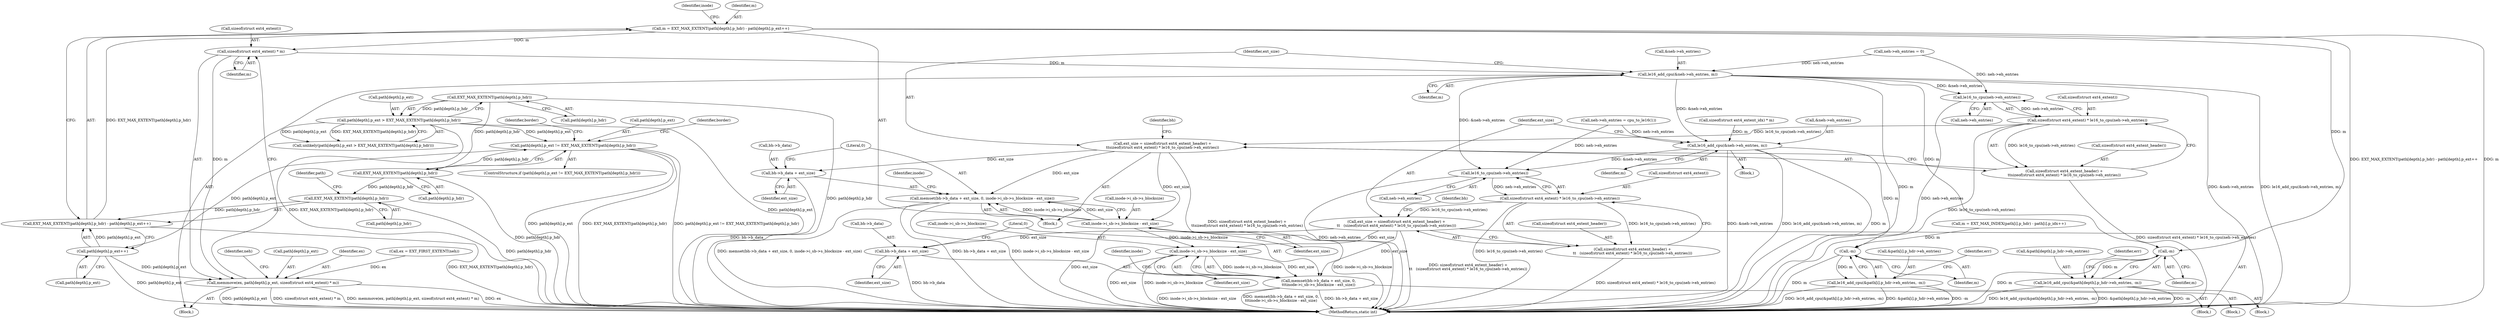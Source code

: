 digraph "0_linux_592acbf16821288ecdc4192c47e3774a4c48bb64_0@API" {
"1000425" [label="(Call,sizeof(struct ext4_extent) * m)"];
"1000390" [label="(Call,m = EXT_MAX_EXTENT(path[depth].p_hdr) - path[depth].p_ext++)"];
"1000392" [label="(Call,EXT_MAX_EXTENT(path[depth].p_hdr) - path[depth].p_ext++)"];
"1000393" [label="(Call,EXT_MAX_EXTENT(path[depth].p_hdr))"];
"1000190" [label="(Call,EXT_MAX_EXTENT(path[depth].p_hdr))"];
"1000170" [label="(Call,EXT_MAX_EXTENT(path[depth].p_hdr))"];
"1000399" [label="(Call,path[depth].p_ext++)"];
"1000184" [label="(Call,path[depth].p_ext != EXT_MAX_EXTENT(path[depth].p_hdr))"];
"1000164" [label="(Call,path[depth].p_ext > EXT_MAX_EXTENT(path[depth].p_hdr))"];
"1000418" [label="(Call,memmove(ex, path[depth].p_ext, sizeof(struct ext4_extent) * m))"];
"1000429" [label="(Call,le16_add_cpu(&neh->eh_entries, m))"];
"1000443" [label="(Call,le16_to_cpu(neh->eh_entries))"];
"1000440" [label="(Call,sizeof(struct ext4_extent) * le16_to_cpu(neh->eh_entries))"];
"1000435" [label="(Call,ext_size = sizeof(struct ext4_extent_header) +\n\t\tsizeof(struct ext4_extent) * le16_to_cpu(neh->eh_entries))"];
"1000447" [label="(Call,memset(bh->b_data + ext_size, 0, inode->i_sb->s_blocksize - ext_size))"];
"1000448" [label="(Call,bh->b_data + ext_size)"];
"1000454" [label="(Call,inode->i_sb->s_blocksize - ext_size)"];
"1000745" [label="(Call,inode->i_sb->s_blocksize - ext_size)"];
"1000738" [label="(Call,memset(bh->b_data + ext_size, 0,\n\t\t\tinode->i_sb->s_blocksize - ext_size))"];
"1000437" [label="(Call,sizeof(struct ext4_extent_header) +\n\t\tsizeof(struct ext4_extent) * le16_to_cpu(neh->eh_entries))"];
"1000505" [label="(Call,-m)"];
"1000496" [label="(Call,le16_add_cpu(&path[depth].p_hdr->eh_entries, -m))"];
"1000720" [label="(Call,le16_add_cpu(&neh->eh_entries, m))"];
"1000734" [label="(Call,le16_to_cpu(neh->eh_entries))"];
"1000731" [label="(Call,sizeof(struct ext4_extent) * le16_to_cpu(neh->eh_entries))"];
"1000726" [label="(Call,ext_size = sizeof(struct ext4_extent_header) +\n\t\t   (sizeof(struct ext4_extent) * le16_to_cpu(neh->eh_entries)))"];
"1000739" [label="(Call,bh->b_data + ext_size)"];
"1000728" [label="(Call,sizeof(struct ext4_extent_header) +\n\t\t   (sizeof(struct ext4_extent) * le16_to_cpu(neh->eh_entries)))"];
"1000796" [label="(Call,-m)"];
"1000787" [label="(Call,le16_add_cpu(&path[i].p_hdr->eh_entries, -m))"];
"1000393" [label="(Call,EXT_MAX_EXTENT(path[depth].p_hdr))"];
"1000412" [label="(Block,)"];
"1000484" [label="(Block,)"];
"1000170" [label="(Call,EXT_MAX_EXTENT(path[depth].p_hdr))"];
"1000740" [label="(Call,bh->b_data)"];
"1000745" [label="(Call,inode->i_sb->s_blocksize - ext_size)"];
"1000171" [label="(Call,path[depth].p_hdr)"];
"1000437" [label="(Call,sizeof(struct ext4_extent_header) +\n\t\tsizeof(struct ext4_extent) * le16_to_cpu(neh->eh_entries))"];
"1000594" [label="(Call,neh->eh_entries = cpu_to_le16(1))"];
"1000443" [label="(Call,le16_to_cpu(neh->eh_entries))"];
"1000164" [label="(Call,path[depth].p_ext > EXT_MAX_EXTENT(path[depth].p_hdr))"];
"1000163" [label="(Call,unlikely(path[depth].p_ext > EXT_MAX_EXTENT(path[depth].p_hdr)))"];
"1000727" [label="(Identifier,ext_size)"];
"1000505" [label="(Call,-m)"];
"1000726" [label="(Call,ext_size = sizeof(struct ext4_extent_header) +\n\t\t   (sizeof(struct ext4_extent) * le16_to_cpu(neh->eh_entries)))"];
"1000746" [label="(Call,inode->i_sb->s_blocksize)"];
"1000735" [label="(Call,neh->eh_entries)"];
"1000775" [label="(Block,)"];
"1000198" [label="(Identifier,border)"];
"1000716" [label="(Call,sizeof(struct ext4_extent_idx) * m)"];
"1000707" [label="(Block,)"];
"1000392" [label="(Call,EXT_MAX_EXTENT(path[depth].p_hdr) - path[depth].p_ext++)"];
"1000426" [label="(Call,sizeof(struct ext4_extent))"];
"1000435" [label="(Call,ext_size = sizeof(struct ext4_extent_header) +\n\t\tsizeof(struct ext4_extent) * le16_to_cpu(neh->eh_entries))"];
"1000553" [label="(Block,)"];
"1000447" [label="(Call,memset(bh->b_data + ext_size, 0, inode->i_sb->s_blocksize - ext_size))"];
"1000215" [label="(Identifier,border)"];
"1000787" [label="(Call,le16_add_cpu(&path[i].p_hdr->eh_entries, -m))"];
"1000734" [label="(Call,le16_to_cpu(neh->eh_entries))"];
"1000462" [label="(Identifier,inode)"];
"1000406" [label="(Identifier,inode)"];
"1000460" [label="(Identifier,ext_size)"];
"1000414" [label="(Call,ex = EXT_FIRST_EXTENT(neh))"];
"1000743" [label="(Identifier,ext_size)"];
"1000185" [label="(Call,path[depth].p_ext)"];
"1000191" [label="(Call,path[depth].p_hdr)"];
"1000429" [label="(Call,le16_add_cpu(&neh->eh_entries, m))"];
"1000400" [label="(Call,path[depth].p_ext)"];
"1000497" [label="(Call,&path[depth].p_hdr->eh_entries)"];
"1000428" [label="(Identifier,m)"];
"1000732" [label="(Call,sizeof(struct ext4_extent))"];
"1000432" [label="(Identifier,neh)"];
"1000496" [label="(Call,le16_add_cpu(&path[depth].p_hdr->eh_entries, -m))"];
"1000190" [label="(Call,EXT_MAX_EXTENT(path[depth].p_hdr))"];
"1000390" [label="(Call,m = EXT_MAX_EXTENT(path[depth].p_hdr) - path[depth].p_ext++)"];
"1000399" [label="(Call,path[depth].p_ext++)"];
"1000741" [label="(Identifier,bh)"];
"1000788" [label="(Call,&path[i].p_hdr->eh_entries)"];
"1000753" [label="(Identifier,inode)"];
"1000506" [label="(Identifier,m)"];
"1000508" [label="(Identifier,err)"];
"1000441" [label="(Call,sizeof(struct ext4_extent))"];
"1000183" [label="(ControlStructure,if (path[depth].p_ext != EXT_MAX_EXTENT(path[depth].p_hdr)))"];
"1000436" [label="(Identifier,ext_size)"];
"1000728" [label="(Call,sizeof(struct ext4_extent_header) +\n\t\t   (sizeof(struct ext4_extent) * le16_to_cpu(neh->eh_entries)))"];
"1000448" [label="(Call,bh->b_data + ext_size)"];
"1000739" [label="(Call,bh->b_data + ext_size)"];
"1000731" [label="(Call,sizeof(struct ext4_extent) * le16_to_cpu(neh->eh_entries))"];
"1000449" [label="(Call,bh->b_data)"];
"1000865" [label="(MethodReturn,static int)"];
"1000751" [label="(Identifier,ext_size)"];
"1000452" [label="(Identifier,ext_size)"];
"1000721" [label="(Call,&neh->eh_entries)"];
"1000796" [label="(Call,-m)"];
"1000744" [label="(Literal,0)"];
"1000184" [label="(Call,path[depth].p_ext != EXT_MAX_EXTENT(path[depth].p_hdr))"];
"1000420" [label="(Call,path[depth].p_ext)"];
"1000453" [label="(Literal,0)"];
"1000418" [label="(Call,memmove(ex, path[depth].p_ext, sizeof(struct ext4_extent) * m))"];
"1000430" [label="(Call,&neh->eh_entries)"];
"1000425" [label="(Call,sizeof(struct ext4_extent) * m)"];
"1000128" [label="(Block,)"];
"1000720" [label="(Call,le16_add_cpu(&neh->eh_entries, m))"];
"1000394" [label="(Call,path[depth].p_hdr)"];
"1000450" [label="(Identifier,bh)"];
"1000444" [label="(Call,neh->eh_entries)"];
"1000419" [label="(Identifier,ex)"];
"1000434" [label="(Identifier,m)"];
"1000672" [label="(Call,m = EXT_MAX_INDEX(path[i].p_hdr) - path[i].p_idx++)"];
"1000440" [label="(Call,sizeof(struct ext4_extent) * le16_to_cpu(neh->eh_entries))"];
"1000799" [label="(Identifier,err)"];
"1000402" [label="(Identifier,path)"];
"1000738" [label="(Call,memset(bh->b_data + ext_size, 0,\n\t\t\tinode->i_sb->s_blocksize - ext_size))"];
"1000165" [label="(Call,path[depth].p_ext)"];
"1000455" [label="(Call,inode->i_sb->s_blocksize)"];
"1000454" [label="(Call,inode->i_sb->s_blocksize - ext_size)"];
"1000438" [label="(Call,sizeof(struct ext4_extent_header))"];
"1000391" [label="(Identifier,m)"];
"1000797" [label="(Identifier,m)"];
"1000729" [label="(Call,sizeof(struct ext4_extent_header))"];
"1000725" [label="(Identifier,m)"];
"1000327" [label="(Call,neh->eh_entries = 0)"];
"1000425" -> "1000418"  [label="AST: "];
"1000425" -> "1000428"  [label="CFG: "];
"1000426" -> "1000425"  [label="AST: "];
"1000428" -> "1000425"  [label="AST: "];
"1000418" -> "1000425"  [label="CFG: "];
"1000425" -> "1000418"  [label="DDG: m"];
"1000390" -> "1000425"  [label="DDG: m"];
"1000425" -> "1000429"  [label="DDG: m"];
"1000390" -> "1000128"  [label="AST: "];
"1000390" -> "1000392"  [label="CFG: "];
"1000391" -> "1000390"  [label="AST: "];
"1000392" -> "1000390"  [label="AST: "];
"1000406" -> "1000390"  [label="CFG: "];
"1000390" -> "1000865"  [label="DDG: EXT_MAX_EXTENT(path[depth].p_hdr) - path[depth].p_ext++"];
"1000390" -> "1000865"  [label="DDG: m"];
"1000392" -> "1000390"  [label="DDG: EXT_MAX_EXTENT(path[depth].p_hdr)"];
"1000390" -> "1000505"  [label="DDG: m"];
"1000392" -> "1000399"  [label="CFG: "];
"1000393" -> "1000392"  [label="AST: "];
"1000399" -> "1000392"  [label="AST: "];
"1000392" -> "1000865"  [label="DDG: EXT_MAX_EXTENT(path[depth].p_hdr)"];
"1000393" -> "1000392"  [label="DDG: path[depth].p_hdr"];
"1000399" -> "1000392"  [label="DDG: path[depth].p_ext"];
"1000393" -> "1000394"  [label="CFG: "];
"1000394" -> "1000393"  [label="AST: "];
"1000402" -> "1000393"  [label="CFG: "];
"1000393" -> "1000865"  [label="DDG: path[depth].p_hdr"];
"1000190" -> "1000393"  [label="DDG: path[depth].p_hdr"];
"1000190" -> "1000184"  [label="AST: "];
"1000190" -> "1000191"  [label="CFG: "];
"1000191" -> "1000190"  [label="AST: "];
"1000184" -> "1000190"  [label="CFG: "];
"1000190" -> "1000865"  [label="DDG: path[depth].p_hdr"];
"1000190" -> "1000184"  [label="DDG: path[depth].p_hdr"];
"1000170" -> "1000190"  [label="DDG: path[depth].p_hdr"];
"1000170" -> "1000164"  [label="AST: "];
"1000170" -> "1000171"  [label="CFG: "];
"1000171" -> "1000170"  [label="AST: "];
"1000164" -> "1000170"  [label="CFG: "];
"1000170" -> "1000865"  [label="DDG: path[depth].p_hdr"];
"1000170" -> "1000164"  [label="DDG: path[depth].p_hdr"];
"1000399" -> "1000400"  [label="CFG: "];
"1000400" -> "1000399"  [label="AST: "];
"1000399" -> "1000865"  [label="DDG: path[depth].p_ext"];
"1000184" -> "1000399"  [label="DDG: path[depth].p_ext"];
"1000399" -> "1000418"  [label="DDG: path[depth].p_ext"];
"1000184" -> "1000183"  [label="AST: "];
"1000185" -> "1000184"  [label="AST: "];
"1000198" -> "1000184"  [label="CFG: "];
"1000215" -> "1000184"  [label="CFG: "];
"1000184" -> "1000865"  [label="DDG: path[depth].p_ext"];
"1000184" -> "1000865"  [label="DDG: EXT_MAX_EXTENT(path[depth].p_hdr)"];
"1000184" -> "1000865"  [label="DDG: path[depth].p_ext != EXT_MAX_EXTENT(path[depth].p_hdr)"];
"1000164" -> "1000184"  [label="DDG: path[depth].p_ext"];
"1000164" -> "1000163"  [label="AST: "];
"1000165" -> "1000164"  [label="AST: "];
"1000163" -> "1000164"  [label="CFG: "];
"1000164" -> "1000865"  [label="DDG: EXT_MAX_EXTENT(path[depth].p_hdr)"];
"1000164" -> "1000865"  [label="DDG: path[depth].p_ext"];
"1000164" -> "1000163"  [label="DDG: path[depth].p_ext"];
"1000164" -> "1000163"  [label="DDG: EXT_MAX_EXTENT(path[depth].p_hdr)"];
"1000418" -> "1000412"  [label="AST: "];
"1000419" -> "1000418"  [label="AST: "];
"1000420" -> "1000418"  [label="AST: "];
"1000432" -> "1000418"  [label="CFG: "];
"1000418" -> "1000865"  [label="DDG: path[depth].p_ext"];
"1000418" -> "1000865"  [label="DDG: sizeof(struct ext4_extent) * m"];
"1000418" -> "1000865"  [label="DDG: memmove(ex, path[depth].p_ext, sizeof(struct ext4_extent) * m)"];
"1000418" -> "1000865"  [label="DDG: ex"];
"1000414" -> "1000418"  [label="DDG: ex"];
"1000429" -> "1000412"  [label="AST: "];
"1000429" -> "1000434"  [label="CFG: "];
"1000430" -> "1000429"  [label="AST: "];
"1000434" -> "1000429"  [label="AST: "];
"1000436" -> "1000429"  [label="CFG: "];
"1000429" -> "1000865"  [label="DDG: m"];
"1000429" -> "1000865"  [label="DDG: &neh->eh_entries"];
"1000429" -> "1000865"  [label="DDG: le16_add_cpu(&neh->eh_entries, m)"];
"1000327" -> "1000429"  [label="DDG: neh->eh_entries"];
"1000429" -> "1000443"  [label="DDG: &neh->eh_entries"];
"1000429" -> "1000505"  [label="DDG: m"];
"1000429" -> "1000720"  [label="DDG: &neh->eh_entries"];
"1000429" -> "1000734"  [label="DDG: &neh->eh_entries"];
"1000443" -> "1000440"  [label="AST: "];
"1000443" -> "1000444"  [label="CFG: "];
"1000444" -> "1000443"  [label="AST: "];
"1000440" -> "1000443"  [label="CFG: "];
"1000443" -> "1000865"  [label="DDG: neh->eh_entries"];
"1000443" -> "1000440"  [label="DDG: neh->eh_entries"];
"1000327" -> "1000443"  [label="DDG: neh->eh_entries"];
"1000440" -> "1000437"  [label="AST: "];
"1000441" -> "1000440"  [label="AST: "];
"1000437" -> "1000440"  [label="CFG: "];
"1000440" -> "1000865"  [label="DDG: le16_to_cpu(neh->eh_entries)"];
"1000440" -> "1000435"  [label="DDG: le16_to_cpu(neh->eh_entries)"];
"1000440" -> "1000437"  [label="DDG: le16_to_cpu(neh->eh_entries)"];
"1000435" -> "1000128"  [label="AST: "];
"1000435" -> "1000437"  [label="CFG: "];
"1000436" -> "1000435"  [label="AST: "];
"1000437" -> "1000435"  [label="AST: "];
"1000450" -> "1000435"  [label="CFG: "];
"1000435" -> "1000865"  [label="DDG: sizeof(struct ext4_extent_header) +\n\t\tsizeof(struct ext4_extent) * le16_to_cpu(neh->eh_entries)"];
"1000435" -> "1000447"  [label="DDG: ext_size"];
"1000435" -> "1000448"  [label="DDG: ext_size"];
"1000435" -> "1000454"  [label="DDG: ext_size"];
"1000447" -> "1000128"  [label="AST: "];
"1000447" -> "1000454"  [label="CFG: "];
"1000448" -> "1000447"  [label="AST: "];
"1000453" -> "1000447"  [label="AST: "];
"1000454" -> "1000447"  [label="AST: "];
"1000462" -> "1000447"  [label="CFG: "];
"1000447" -> "1000865"  [label="DDG: memset(bh->b_data + ext_size, 0, inode->i_sb->s_blocksize - ext_size)"];
"1000447" -> "1000865"  [label="DDG: bh->b_data + ext_size"];
"1000447" -> "1000865"  [label="DDG: inode->i_sb->s_blocksize - ext_size"];
"1000454" -> "1000447"  [label="DDG: inode->i_sb->s_blocksize"];
"1000454" -> "1000447"  [label="DDG: ext_size"];
"1000448" -> "1000452"  [label="CFG: "];
"1000449" -> "1000448"  [label="AST: "];
"1000452" -> "1000448"  [label="AST: "];
"1000453" -> "1000448"  [label="CFG: "];
"1000448" -> "1000865"  [label="DDG: bh->b_data"];
"1000454" -> "1000460"  [label="CFG: "];
"1000455" -> "1000454"  [label="AST: "];
"1000460" -> "1000454"  [label="AST: "];
"1000454" -> "1000865"  [label="DDG: inode->i_sb->s_blocksize"];
"1000454" -> "1000865"  [label="DDG: ext_size"];
"1000454" -> "1000745"  [label="DDG: inode->i_sb->s_blocksize"];
"1000745" -> "1000738"  [label="AST: "];
"1000745" -> "1000751"  [label="CFG: "];
"1000746" -> "1000745"  [label="AST: "];
"1000751" -> "1000745"  [label="AST: "];
"1000738" -> "1000745"  [label="CFG: "];
"1000745" -> "1000865"  [label="DDG: ext_size"];
"1000745" -> "1000865"  [label="DDG: inode->i_sb->s_blocksize"];
"1000745" -> "1000738"  [label="DDG: inode->i_sb->s_blocksize"];
"1000745" -> "1000738"  [label="DDG: ext_size"];
"1000726" -> "1000745"  [label="DDG: ext_size"];
"1000738" -> "1000553"  [label="AST: "];
"1000739" -> "1000738"  [label="AST: "];
"1000744" -> "1000738"  [label="AST: "];
"1000753" -> "1000738"  [label="CFG: "];
"1000738" -> "1000865"  [label="DDG: bh->b_data + ext_size"];
"1000738" -> "1000865"  [label="DDG: inode->i_sb->s_blocksize - ext_size"];
"1000738" -> "1000865"  [label="DDG: memset(bh->b_data + ext_size, 0,\n\t\t\tinode->i_sb->s_blocksize - ext_size)"];
"1000726" -> "1000738"  [label="DDG: ext_size"];
"1000438" -> "1000437"  [label="AST: "];
"1000437" -> "1000865"  [label="DDG: sizeof(struct ext4_extent) * le16_to_cpu(neh->eh_entries)"];
"1000505" -> "1000496"  [label="AST: "];
"1000505" -> "1000506"  [label="CFG: "];
"1000506" -> "1000505"  [label="AST: "];
"1000496" -> "1000505"  [label="CFG: "];
"1000505" -> "1000865"  [label="DDG: m"];
"1000505" -> "1000496"  [label="DDG: m"];
"1000496" -> "1000484"  [label="AST: "];
"1000497" -> "1000496"  [label="AST: "];
"1000508" -> "1000496"  [label="CFG: "];
"1000496" -> "1000865"  [label="DDG: le16_add_cpu(&path[depth].p_hdr->eh_entries, -m)"];
"1000496" -> "1000865"  [label="DDG: &path[depth].p_hdr->eh_entries"];
"1000496" -> "1000865"  [label="DDG: -m"];
"1000720" -> "1000707"  [label="AST: "];
"1000720" -> "1000725"  [label="CFG: "];
"1000721" -> "1000720"  [label="AST: "];
"1000725" -> "1000720"  [label="AST: "];
"1000727" -> "1000720"  [label="CFG: "];
"1000720" -> "1000865"  [label="DDG: &neh->eh_entries"];
"1000720" -> "1000865"  [label="DDG: le16_add_cpu(&neh->eh_entries, m)"];
"1000720" -> "1000865"  [label="DDG: m"];
"1000594" -> "1000720"  [label="DDG: neh->eh_entries"];
"1000716" -> "1000720"  [label="DDG: m"];
"1000720" -> "1000734"  [label="DDG: &neh->eh_entries"];
"1000720" -> "1000796"  [label="DDG: m"];
"1000734" -> "1000731"  [label="AST: "];
"1000734" -> "1000735"  [label="CFG: "];
"1000735" -> "1000734"  [label="AST: "];
"1000731" -> "1000734"  [label="CFG: "];
"1000734" -> "1000865"  [label="DDG: neh->eh_entries"];
"1000734" -> "1000731"  [label="DDG: neh->eh_entries"];
"1000594" -> "1000734"  [label="DDG: neh->eh_entries"];
"1000731" -> "1000728"  [label="AST: "];
"1000732" -> "1000731"  [label="AST: "];
"1000728" -> "1000731"  [label="CFG: "];
"1000731" -> "1000865"  [label="DDG: le16_to_cpu(neh->eh_entries)"];
"1000731" -> "1000726"  [label="DDG: le16_to_cpu(neh->eh_entries)"];
"1000731" -> "1000728"  [label="DDG: le16_to_cpu(neh->eh_entries)"];
"1000726" -> "1000553"  [label="AST: "];
"1000726" -> "1000728"  [label="CFG: "];
"1000727" -> "1000726"  [label="AST: "];
"1000728" -> "1000726"  [label="AST: "];
"1000741" -> "1000726"  [label="CFG: "];
"1000726" -> "1000865"  [label="DDG: sizeof(struct ext4_extent_header) +\n\t\t   (sizeof(struct ext4_extent) * le16_to_cpu(neh->eh_entries))"];
"1000726" -> "1000739"  [label="DDG: ext_size"];
"1000739" -> "1000743"  [label="CFG: "];
"1000740" -> "1000739"  [label="AST: "];
"1000743" -> "1000739"  [label="AST: "];
"1000744" -> "1000739"  [label="CFG: "];
"1000739" -> "1000865"  [label="DDG: bh->b_data"];
"1000729" -> "1000728"  [label="AST: "];
"1000728" -> "1000865"  [label="DDG: sizeof(struct ext4_extent) * le16_to_cpu(neh->eh_entries)"];
"1000796" -> "1000787"  [label="AST: "];
"1000796" -> "1000797"  [label="CFG: "];
"1000797" -> "1000796"  [label="AST: "];
"1000787" -> "1000796"  [label="CFG: "];
"1000796" -> "1000865"  [label="DDG: m"];
"1000796" -> "1000787"  [label="DDG: m"];
"1000672" -> "1000796"  [label="DDG: m"];
"1000787" -> "1000775"  [label="AST: "];
"1000788" -> "1000787"  [label="AST: "];
"1000799" -> "1000787"  [label="CFG: "];
"1000787" -> "1000865"  [label="DDG: &path[i].p_hdr->eh_entries"];
"1000787" -> "1000865"  [label="DDG: -m"];
"1000787" -> "1000865"  [label="DDG: le16_add_cpu(&path[i].p_hdr->eh_entries, -m)"];
}
